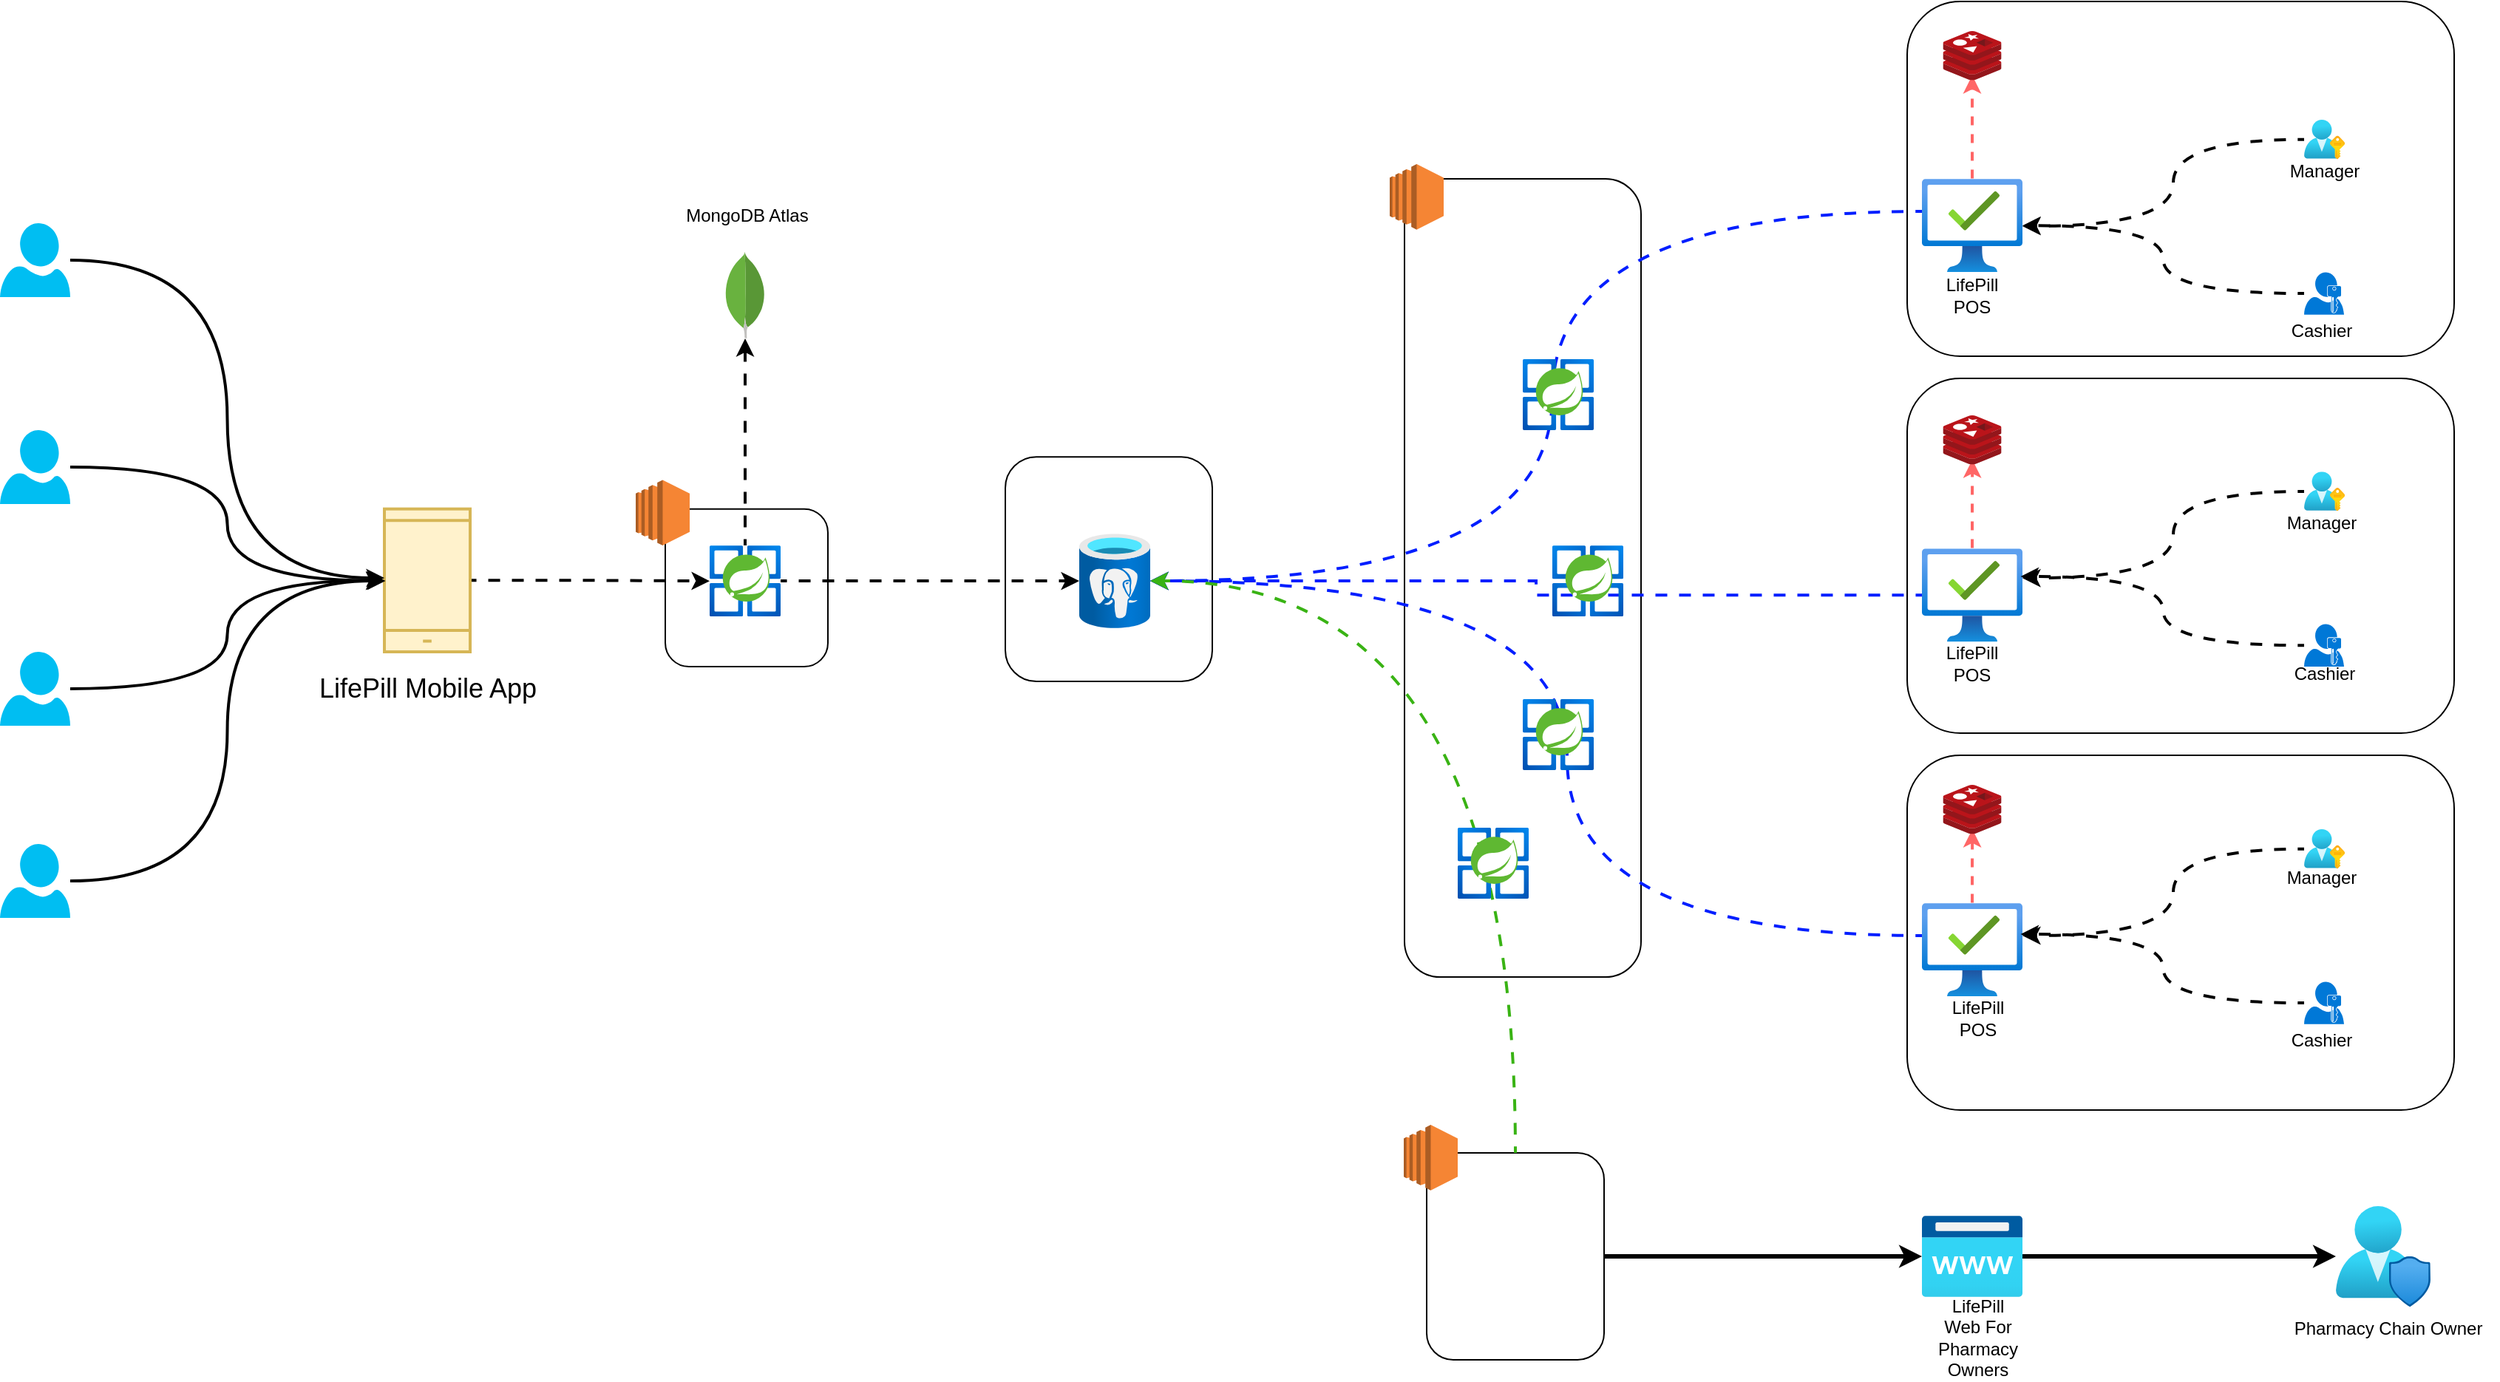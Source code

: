 <mxfile version="24.6.5" type="github">
  <diagram name="Page-1" id="bUdxkc4C-8dXbEJqsbLI">
    <mxGraphModel dx="2278" dy="1235" grid="1" gridSize="10" guides="1" tooltips="1" connect="1" arrows="1" fold="1" page="1" pageScale="1" pageWidth="850" pageHeight="1100" math="0" shadow="0">
      <root>
        <mxCell id="0" />
        <mxCell id="1" parent="0" />
        <mxCell id="gWxLCFVaBbQ-swURFFte-14" style="edgeStyle=orthogonalEdgeStyle;rounded=0;orthogonalLoop=1;jettySize=auto;html=1;strokeWidth=3;" edge="1" parent="1" source="gWxLCFVaBbQ-swURFFte-8" target="gWxLCFVaBbQ-swURFFte-5">
          <mxGeometry relative="1" as="geometry" />
        </mxCell>
        <mxCell id="gWxLCFVaBbQ-swURFFte-8" value="" style="rounded=1;whiteSpace=wrap;html=1;strokeWidth=1;" vertex="1" parent="1">
          <mxGeometry x="995" y="799" width="120" height="140" as="geometry" />
        </mxCell>
        <mxCell id="gWxLCFVaBbQ-swURFFte-1" value="" style="rounded=1;whiteSpace=wrap;html=1;strokeWidth=1;" vertex="1" parent="1">
          <mxGeometry x="480" y="363.33" width="110" height="106.67" as="geometry" />
        </mxCell>
        <mxCell id="u1SGTOXUv3aXrVpYH8Jw-95" value="" style="rounded=1;whiteSpace=wrap;html=1;" parent="1" vertex="1">
          <mxGeometry x="1320" y="20" width="370" height="240" as="geometry" />
        </mxCell>
        <mxCell id="u1SGTOXUv3aXrVpYH8Jw-100" value="" style="rounded=1;whiteSpace=wrap;html=1;strokeWidth=1;" parent="1" vertex="1">
          <mxGeometry x="710" y="328.08" width="140" height="151.92" as="geometry" />
        </mxCell>
        <mxCell id="u1SGTOXUv3aXrVpYH8Jw-99" value="" style="rounded=1;whiteSpace=wrap;html=1;strokeWidth=1;" parent="1" vertex="1">
          <mxGeometry x="980" y="140" width="160" height="540" as="geometry" />
        </mxCell>
        <mxCell id="u1SGTOXUv3aXrVpYH8Jw-98" value="" style="rounded=1;whiteSpace=wrap;html=1;" parent="1" vertex="1">
          <mxGeometry x="1320" y="530" width="370" height="240" as="geometry" />
        </mxCell>
        <mxCell id="u1SGTOXUv3aXrVpYH8Jw-96" value="" style="rounded=1;whiteSpace=wrap;html=1;" parent="1" vertex="1">
          <mxGeometry x="1320" y="275" width="370" height="240" as="geometry" />
        </mxCell>
        <mxCell id="u1SGTOXUv3aXrVpYH8Jw-1" value="" style="verticalLabelPosition=bottom;html=1;verticalAlign=top;align=center;strokeColor=none;fillColor=#00BEF2;shape=mxgraph.azure.user;" parent="1" vertex="1">
          <mxGeometry x="30" y="170" width="47.5" height="50" as="geometry" />
        </mxCell>
        <mxCell id="u1SGTOXUv3aXrVpYH8Jw-2" value="" style="verticalLabelPosition=bottom;html=1;verticalAlign=top;align=center;strokeColor=none;fillColor=#00BEF2;shape=mxgraph.azure.user;" parent="1" vertex="1">
          <mxGeometry x="30" y="310" width="47.5" height="50" as="geometry" />
        </mxCell>
        <mxCell id="u1SGTOXUv3aXrVpYH8Jw-9" style="edgeStyle=orthogonalEdgeStyle;rounded=0;orthogonalLoop=1;jettySize=auto;html=1;curved=1;strokeWidth=2;" parent="1" source="u1SGTOXUv3aXrVpYH8Jw-3" target="u1SGTOXUv3aXrVpYH8Jw-5" edge="1">
          <mxGeometry relative="1" as="geometry" />
        </mxCell>
        <mxCell id="u1SGTOXUv3aXrVpYH8Jw-3" value="" style="verticalLabelPosition=bottom;html=1;verticalAlign=top;align=center;strokeColor=none;fillColor=#00BEF2;shape=mxgraph.azure.user;" parent="1" vertex="1">
          <mxGeometry x="30" y="460" width="47.5" height="50" as="geometry" />
        </mxCell>
        <mxCell id="u1SGTOXUv3aXrVpYH8Jw-4" value="" style="verticalLabelPosition=bottom;html=1;verticalAlign=top;align=center;strokeColor=none;fillColor=#00BEF2;shape=mxgraph.azure.user;" parent="1" vertex="1">
          <mxGeometry x="30" y="590" width="47.5" height="50" as="geometry" />
        </mxCell>
        <mxCell id="u1SGTOXUv3aXrVpYH8Jw-90" style="edgeStyle=orthogonalEdgeStyle;rounded=0;orthogonalLoop=1;jettySize=auto;html=1;flowAnimation=1;strokeWidth=2;" parent="1" source="u1SGTOXUv3aXrVpYH8Jw-5" target="u1SGTOXUv3aXrVpYH8Jw-89" edge="1">
          <mxGeometry relative="1" as="geometry" />
        </mxCell>
        <mxCell id="u1SGTOXUv3aXrVpYH8Jw-5" value="" style="html=1;verticalLabelPosition=bottom;align=center;labelBackgroundColor=#ffffff;verticalAlign=top;strokeWidth=2;strokeColor=#d6b656;shadow=0;dashed=0;shape=mxgraph.ios7.icons.smartphone;fillColor=#fff2cc;" parent="1" vertex="1">
          <mxGeometry x="290" y="363.33" width="58" height="96.67" as="geometry" />
        </mxCell>
        <mxCell id="u1SGTOXUv3aXrVpYH8Jw-6" value="&lt;font style=&quot;font-size: 18px;&quot;&gt;LifePill Mobile App&lt;/font&gt;" style="text;html=1;align=center;verticalAlign=middle;resizable=0;points=[];autosize=1;strokeColor=none;fillColor=none;" parent="1" vertex="1">
          <mxGeometry x="234" y="465" width="170" height="40" as="geometry" />
        </mxCell>
        <mxCell id="u1SGTOXUv3aXrVpYH8Jw-8" style="edgeStyle=orthogonalEdgeStyle;rounded=0;orthogonalLoop=1;jettySize=auto;html=1;entryX=-0.004;entryY=0.503;entryDx=0;entryDy=0;entryPerimeter=0;curved=1;strokeWidth=2;" parent="1" source="u1SGTOXUv3aXrVpYH8Jw-4" target="u1SGTOXUv3aXrVpYH8Jw-5" edge="1">
          <mxGeometry relative="1" as="geometry" />
        </mxCell>
        <mxCell id="u1SGTOXUv3aXrVpYH8Jw-10" style="edgeStyle=orthogonalEdgeStyle;rounded=0;orthogonalLoop=1;jettySize=auto;html=1;entryX=0.013;entryY=0.503;entryDx=0;entryDy=0;entryPerimeter=0;curved=1;strokeWidth=2;" parent="1" source="u1SGTOXUv3aXrVpYH8Jw-2" target="u1SGTOXUv3aXrVpYH8Jw-5" edge="1">
          <mxGeometry relative="1" as="geometry" />
        </mxCell>
        <mxCell id="u1SGTOXUv3aXrVpYH8Jw-11" style="edgeStyle=orthogonalEdgeStyle;rounded=0;orthogonalLoop=1;jettySize=auto;html=1;entryX=0;entryY=0.483;entryDx=0;entryDy=0;entryPerimeter=0;curved=1;strokeWidth=2;" parent="1" source="u1SGTOXUv3aXrVpYH8Jw-1" target="u1SGTOXUv3aXrVpYH8Jw-5" edge="1">
          <mxGeometry relative="1" as="geometry" />
        </mxCell>
        <mxCell id="u1SGTOXUv3aXrVpYH8Jw-27" style="edgeStyle=orthogonalEdgeStyle;rounded=0;orthogonalLoop=1;jettySize=auto;html=1;curved=1;strokeColor=#001eff;flowAnimation=1;strokeWidth=2;" parent="1" source="u1SGTOXUv3aXrVpYH8Jw-20" target="u1SGTOXUv3aXrVpYH8Jw-23" edge="1">
          <mxGeometry relative="1" as="geometry">
            <Array as="points">
              <mxPoint x="1080" y="162" />
              <mxPoint x="1080" y="412" />
            </Array>
          </mxGeometry>
        </mxCell>
        <mxCell id="u1SGTOXUv3aXrVpYH8Jw-20" value="" style="image;aspect=fixed;html=1;points=[];align=center;fontSize=12;image=img/lib/azure2/management_governance/Managed_Desktop.svg;" parent="1" vertex="1">
          <mxGeometry x="1330" y="140" width="68" height="63.2" as="geometry" />
        </mxCell>
        <mxCell id="u1SGTOXUv3aXrVpYH8Jw-25" style="edgeStyle=elbowEdgeStyle;rounded=0;orthogonalLoop=1;jettySize=auto;html=1;strokeColor=#001eff;flowAnimation=1;strokeWidth=2;" parent="1" source="u1SGTOXUv3aXrVpYH8Jw-21" target="u1SGTOXUv3aXrVpYH8Jw-23" edge="1">
          <mxGeometry relative="1" as="geometry" />
        </mxCell>
        <mxCell id="u1SGTOXUv3aXrVpYH8Jw-33" style="edgeStyle=orthogonalEdgeStyle;rounded=0;orthogonalLoop=1;jettySize=auto;html=1;strokeColor=#FF6666;dashed=1;flowAnimation=1;strokeWidth=2;" parent="1" source="u1SGTOXUv3aXrVpYH8Jw-21" edge="1">
          <mxGeometry relative="1" as="geometry">
            <mxPoint x="1364.1" y="330" as="targetPoint" />
          </mxGeometry>
        </mxCell>
        <mxCell id="u1SGTOXUv3aXrVpYH8Jw-21" value="" style="image;aspect=fixed;html=1;points=[];align=center;fontSize=12;image=img/lib/azure2/management_governance/Managed_Desktop.svg;" parent="1" vertex="1">
          <mxGeometry x="1330" y="390.06" width="68" height="63.2" as="geometry" />
        </mxCell>
        <mxCell id="u1SGTOXUv3aXrVpYH8Jw-28" style="edgeStyle=orthogonalEdgeStyle;rounded=0;orthogonalLoop=1;jettySize=auto;html=1;curved=1;strokeColor=#001eff;flowAnimation=1;strokeWidth=2;" parent="1" source="u1SGTOXUv3aXrVpYH8Jw-22" target="u1SGTOXUv3aXrVpYH8Jw-23" edge="1">
          <mxGeometry relative="1" as="geometry">
            <Array as="points">
              <mxPoint x="1090" y="652" />
              <mxPoint x="1090" y="412" />
            </Array>
          </mxGeometry>
        </mxCell>
        <mxCell id="u1SGTOXUv3aXrVpYH8Jw-32" style="edgeStyle=orthogonalEdgeStyle;rounded=0;orthogonalLoop=1;jettySize=auto;html=1;strokeColor=#FF6666;dashed=1;flowAnimation=1;strokeWidth=2;" parent="1" source="u1SGTOXUv3aXrVpYH8Jw-22" edge="1">
          <mxGeometry relative="1" as="geometry">
            <mxPoint x="1364.1" y="580" as="targetPoint" />
          </mxGeometry>
        </mxCell>
        <mxCell id="u1SGTOXUv3aXrVpYH8Jw-22" value="" style="image;aspect=fixed;html=1;points=[];align=center;fontSize=12;image=img/lib/azure2/management_governance/Managed_Desktop.svg;" parent="1" vertex="1">
          <mxGeometry x="1330" y="630" width="68" height="63.2" as="geometry" />
        </mxCell>
        <mxCell id="u1SGTOXUv3aXrVpYH8Jw-23" value="" style="image;aspect=fixed;html=1;points=[];align=center;fontSize=12;image=img/lib/azure2/databases/Azure_Database_PostgreSQL_Server.svg;" parent="1" vertex="1">
          <mxGeometry x="760" y="380.06" width="48" height="64" as="geometry" />
        </mxCell>
        <mxCell id="u1SGTOXUv3aXrVpYH8Jw-34" style="edgeStyle=orthogonalEdgeStyle;rounded=0;orthogonalLoop=1;jettySize=auto;html=1;entryX=0.5;entryY=1;entryDx=0;entryDy=0;entryPerimeter=0;strokeColor=#FF6666;dashed=1;flowAnimation=1;strokeWidth=2;" parent="1" source="u1SGTOXUv3aXrVpYH8Jw-20" edge="1">
          <mxGeometry relative="1" as="geometry">
            <mxPoint x="1363.995" y="70" as="targetPoint" />
          </mxGeometry>
        </mxCell>
        <mxCell id="u1SGTOXUv3aXrVpYH8Jw-36" value="" style="image;sketch=0;aspect=fixed;html=1;points=[];align=center;fontSize=12;image=img/lib/mscae/Cache_Redis_Product.svg;" parent="1" vertex="1">
          <mxGeometry x="1344.24" y="550" width="39.52" height="33.2" as="geometry" />
        </mxCell>
        <mxCell id="u1SGTOXUv3aXrVpYH8Jw-37" value="" style="image;sketch=0;aspect=fixed;html=1;points=[];align=center;fontSize=12;image=img/lib/mscae/Cache_Redis_Product.svg;" parent="1" vertex="1">
          <mxGeometry x="1344.24" y="300" width="39.52" height="33.2" as="geometry" />
        </mxCell>
        <mxCell id="u1SGTOXUv3aXrVpYH8Jw-38" value="" style="image;sketch=0;aspect=fixed;html=1;points=[];align=center;fontSize=12;image=img/lib/mscae/Cache_Redis_Product.svg;" parent="1" vertex="1">
          <mxGeometry x="1344.24" y="40" width="39.52" height="33.2" as="geometry" />
        </mxCell>
        <mxCell id="u1SGTOXUv3aXrVpYH8Jw-55" style="edgeStyle=orthogonalEdgeStyle;rounded=0;orthogonalLoop=1;jettySize=auto;html=1;curved=1;flowAnimation=1;strokeWidth=2;" parent="1" source="u1SGTOXUv3aXrVpYH8Jw-47" target="u1SGTOXUv3aXrVpYH8Jw-20" edge="1">
          <mxGeometry relative="1" as="geometry" />
        </mxCell>
        <mxCell id="u1SGTOXUv3aXrVpYH8Jw-47" value="" style="sketch=0;aspect=fixed;pointerEvents=1;shadow=0;dashed=0;html=1;strokeColor=none;labelPosition=center;verticalLabelPosition=bottom;verticalAlign=top;align=center;shape=mxgraph.mscae.enterprise.user_permissions;fillColor=#0078D7;" parent="1" vertex="1">
          <mxGeometry x="1588.5" y="203.2" width="27" height="28.72" as="geometry" />
        </mxCell>
        <mxCell id="u1SGTOXUv3aXrVpYH8Jw-56" style="edgeStyle=orthogonalEdgeStyle;rounded=0;orthogonalLoop=1;jettySize=auto;html=1;curved=1;flowAnimation=1;strokeWidth=2;" parent="1" source="u1SGTOXUv3aXrVpYH8Jw-48" target="u1SGTOXUv3aXrVpYH8Jw-20" edge="1">
          <mxGeometry relative="1" as="geometry">
            <Array as="points">
              <mxPoint x="1500" y="113" />
              <mxPoint x="1500" y="172" />
            </Array>
          </mxGeometry>
        </mxCell>
        <mxCell id="u1SGTOXUv3aXrVpYH8Jw-48" value="" style="image;aspect=fixed;html=1;points=[];align=center;fontSize=12;image=img/lib/azure2/azure_stack/User_Subscriptions.svg;" parent="1" vertex="1">
          <mxGeometry x="1588.5" y="100" width="27.5" height="26.69" as="geometry" />
        </mxCell>
        <mxCell id="u1SGTOXUv3aXrVpYH8Jw-60" value="" style="sketch=0;aspect=fixed;pointerEvents=1;shadow=0;dashed=0;html=1;strokeColor=none;labelPosition=center;verticalLabelPosition=bottom;verticalAlign=top;align=center;shape=mxgraph.mscae.enterprise.user_permissions;fillColor=#0078D7;" parent="1" vertex="1">
          <mxGeometry x="1588.5" y="441.28" width="27" height="28.72" as="geometry" />
        </mxCell>
        <mxCell id="u1SGTOXUv3aXrVpYH8Jw-61" style="edgeStyle=orthogonalEdgeStyle;rounded=0;orthogonalLoop=1;jettySize=auto;html=1;curved=1;flowAnimation=1;strokeWidth=2;" parent="1" source="u1SGTOXUv3aXrVpYH8Jw-62" edge="1">
          <mxGeometry relative="1" as="geometry">
            <mxPoint x="1398" y="410.08" as="targetPoint" />
            <Array as="points">
              <mxPoint x="1500" y="351.08" />
              <mxPoint x="1500" y="410.08" />
            </Array>
          </mxGeometry>
        </mxCell>
        <mxCell id="u1SGTOXUv3aXrVpYH8Jw-62" value="" style="image;aspect=fixed;html=1;points=[];align=center;fontSize=12;image=img/lib/azure2/azure_stack/User_Subscriptions.svg;" parent="1" vertex="1">
          <mxGeometry x="1588.5" y="338.08" width="27.5" height="26.69" as="geometry" />
        </mxCell>
        <mxCell id="u1SGTOXUv3aXrVpYH8Jw-63" style="edgeStyle=orthogonalEdgeStyle;rounded=0;orthogonalLoop=1;jettySize=auto;html=1;entryX=0.982;entryY=0.3;entryDx=0;entryDy=0;entryPerimeter=0;curved=1;flowAnimation=1;strokeWidth=2;" parent="1" source="u1SGTOXUv3aXrVpYH8Jw-60" target="u1SGTOXUv3aXrVpYH8Jw-21" edge="1">
          <mxGeometry relative="1" as="geometry" />
        </mxCell>
        <mxCell id="u1SGTOXUv3aXrVpYH8Jw-65" value="" style="sketch=0;aspect=fixed;pointerEvents=1;shadow=0;dashed=0;html=1;strokeColor=none;labelPosition=center;verticalLabelPosition=bottom;verticalAlign=top;align=center;shape=mxgraph.mscae.enterprise.user_permissions;fillColor=#0078D7;" parent="1" vertex="1">
          <mxGeometry x="1588.5" y="683.2" width="27" height="28.72" as="geometry" />
        </mxCell>
        <mxCell id="u1SGTOXUv3aXrVpYH8Jw-66" style="edgeStyle=orthogonalEdgeStyle;rounded=0;orthogonalLoop=1;jettySize=auto;html=1;curved=1;flowAnimation=1;strokeWidth=2;" parent="1" source="u1SGTOXUv3aXrVpYH8Jw-67" edge="1">
          <mxGeometry relative="1" as="geometry">
            <mxPoint x="1398" y="652" as="targetPoint" />
            <Array as="points">
              <mxPoint x="1500" y="593" />
              <mxPoint x="1500" y="652" />
            </Array>
          </mxGeometry>
        </mxCell>
        <mxCell id="u1SGTOXUv3aXrVpYH8Jw-67" value="" style="image;aspect=fixed;html=1;points=[];align=center;fontSize=12;image=img/lib/azure2/azure_stack/User_Subscriptions.svg;" parent="1" vertex="1">
          <mxGeometry x="1588.5" y="580" width="27.5" height="26.69" as="geometry" />
        </mxCell>
        <mxCell id="u1SGTOXUv3aXrVpYH8Jw-68" style="edgeStyle=orthogonalEdgeStyle;rounded=0;orthogonalLoop=1;jettySize=auto;html=1;entryX=0.982;entryY=0.332;entryDx=0;entryDy=0;entryPerimeter=0;curved=1;flowAnimation=1;strokeWidth=2;" parent="1" source="u1SGTOXUv3aXrVpYH8Jw-65" target="u1SGTOXUv3aXrVpYH8Jw-22" edge="1">
          <mxGeometry relative="1" as="geometry" />
        </mxCell>
        <mxCell id="u1SGTOXUv3aXrVpYH8Jw-69" value="Manager" style="text;html=1;align=center;verticalAlign=middle;resizable=0;points=[];autosize=1;strokeColor=none;fillColor=none;" parent="1" vertex="1">
          <mxGeometry x="1567.25" y="120" width="70" height="30" as="geometry" />
        </mxCell>
        <mxCell id="u1SGTOXUv3aXrVpYH8Jw-71" value="Cashier" style="text;html=1;align=center;verticalAlign=middle;resizable=0;points=[];autosize=1;strokeColor=none;fillColor=none;" parent="1" vertex="1">
          <mxGeometry x="1570" y="228" width="60" height="30" as="geometry" />
        </mxCell>
        <mxCell id="u1SGTOXUv3aXrVpYH8Jw-72" value="Manager" style="text;html=1;align=center;verticalAlign=middle;resizable=0;points=[];autosize=1;strokeColor=none;fillColor=none;" parent="1" vertex="1">
          <mxGeometry x="1565" y="358" width="70" height="30" as="geometry" />
        </mxCell>
        <mxCell id="u1SGTOXUv3aXrVpYH8Jw-73" value="Cashier" style="text;html=1;align=center;verticalAlign=middle;resizable=0;points=[];autosize=1;strokeColor=none;fillColor=none;" parent="1" vertex="1">
          <mxGeometry x="1572" y="460" width="60" height="30" as="geometry" />
        </mxCell>
        <mxCell id="u1SGTOXUv3aXrVpYH8Jw-75" value="Manager" style="text;html=1;align=center;verticalAlign=middle;resizable=0;points=[];autosize=1;strokeColor=none;fillColor=none;" parent="1" vertex="1">
          <mxGeometry x="1565" y="598" width="70" height="30" as="geometry" />
        </mxCell>
        <mxCell id="u1SGTOXUv3aXrVpYH8Jw-77" value="Cashier" style="text;html=1;align=center;verticalAlign=middle;resizable=0;points=[];autosize=1;strokeColor=none;fillColor=none;" parent="1" vertex="1">
          <mxGeometry x="1570" y="708" width="60" height="30" as="geometry" />
        </mxCell>
        <mxCell id="u1SGTOXUv3aXrVpYH8Jw-79" value="" style="image;aspect=fixed;html=1;points=[];align=center;fontSize=12;image=img/lib/azure2/compute/Azure_Spring_Cloud.svg;" parent="1" vertex="1">
          <mxGeometry x="1060" y="262" width="48" height="48" as="geometry" />
        </mxCell>
        <mxCell id="u1SGTOXUv3aXrVpYH8Jw-85" value="" style="image;aspect=fixed;html=1;points=[];align=center;fontSize=12;image=img/lib/azure2/compute/Azure_Spring_Cloud.svg;" parent="1" vertex="1">
          <mxGeometry x="1080" y="388.06" width="48" height="48" as="geometry" />
        </mxCell>
        <mxCell id="u1SGTOXUv3aXrVpYH8Jw-88" value="" style="image;aspect=fixed;html=1;points=[];align=center;fontSize=12;image=img/lib/azure2/compute/Azure_Spring_Cloud.svg;" parent="1" vertex="1">
          <mxGeometry x="1060" y="492" width="48" height="48" as="geometry" />
        </mxCell>
        <mxCell id="u1SGTOXUv3aXrVpYH8Jw-93" style="edgeStyle=orthogonalEdgeStyle;rounded=0;orthogonalLoop=1;jettySize=auto;html=1;flowAnimation=1;strokeWidth=2;" parent="1" source="u1SGTOXUv3aXrVpYH8Jw-89" target="u1SGTOXUv3aXrVpYH8Jw-92" edge="1">
          <mxGeometry relative="1" as="geometry" />
        </mxCell>
        <mxCell id="u1SGTOXUv3aXrVpYH8Jw-94" style="edgeStyle=orthogonalEdgeStyle;rounded=0;orthogonalLoop=1;jettySize=auto;html=1;flowAnimation=1;strokeWidth=2;" parent="1" source="u1SGTOXUv3aXrVpYH8Jw-89" target="u1SGTOXUv3aXrVpYH8Jw-23" edge="1">
          <mxGeometry relative="1" as="geometry" />
        </mxCell>
        <mxCell id="u1SGTOXUv3aXrVpYH8Jw-89" value="" style="image;aspect=fixed;html=1;points=[];align=center;fontSize=12;image=img/lib/azure2/compute/Azure_Spring_Cloud.svg;" parent="1" vertex="1">
          <mxGeometry x="510" y="388.06" width="48" height="48" as="geometry" />
        </mxCell>
        <mxCell id="u1SGTOXUv3aXrVpYH8Jw-92" value="" style="dashed=0;outlineConnect=0;html=1;align=center;labelPosition=center;verticalLabelPosition=bottom;verticalAlign=top;shape=mxgraph.weblogos.mongodb" parent="1" vertex="1">
          <mxGeometry x="520" y="189.42" width="28" height="58.58" as="geometry" />
        </mxCell>
        <mxCell id="u1SGTOXUv3aXrVpYH8Jw-101" value="MongoDB Atlas" style="text;html=1;align=center;verticalAlign=middle;resizable=0;points=[];autosize=1;strokeColor=none;fillColor=none;" parent="1" vertex="1">
          <mxGeometry x="480" y="150" width="110" height="30" as="geometry" />
        </mxCell>
        <mxCell id="gWxLCFVaBbQ-swURFFte-2" value="" style="outlineConnect=0;dashed=0;verticalLabelPosition=bottom;verticalAlign=top;align=center;html=1;shape=mxgraph.aws3.ec2;fillColor=#F58534;gradientColor=none;" vertex="1" parent="1">
          <mxGeometry x="970" y="130" width="36.5" height="44.37" as="geometry" />
        </mxCell>
        <mxCell id="gWxLCFVaBbQ-swURFFte-4" value="" style="outlineConnect=0;dashed=0;verticalLabelPosition=bottom;verticalAlign=top;align=center;html=1;shape=mxgraph.aws3.ec2;fillColor=#F58534;gradientColor=none;" vertex="1" parent="1">
          <mxGeometry x="460" y="343.69" width="36.5" height="44.37" as="geometry" />
        </mxCell>
        <mxCell id="gWxLCFVaBbQ-swURFFte-16" style="edgeStyle=orthogonalEdgeStyle;rounded=0;orthogonalLoop=1;jettySize=auto;html=1;strokeWidth=3;" edge="1" parent="1" source="gWxLCFVaBbQ-swURFFte-5" target="gWxLCFVaBbQ-swURFFte-15">
          <mxGeometry relative="1" as="geometry" />
        </mxCell>
        <mxCell id="gWxLCFVaBbQ-swURFFte-5" value="" style="image;aspect=fixed;html=1;points=[];align=center;fontSize=12;image=img/lib/azure2/app_services/App_Service_Domains.svg;" vertex="1" parent="1">
          <mxGeometry x="1330" y="841.5" width="68" height="55.0" as="geometry" />
        </mxCell>
        <mxCell id="gWxLCFVaBbQ-swURFFte-7" value="" style="shape=image;html=1;verticalAlign=top;verticalLabelPosition=bottom;labelBackgroundColor=#ffffff;imageAspect=0;aspect=fixed;image=https://cdn1.iconfinder.com/data/icons/unicons-line-vol-5/24/react-128.png" vertex="1" parent="1">
          <mxGeometry x="1016" y="830" width="78" height="78" as="geometry" />
        </mxCell>
        <mxCell id="gWxLCFVaBbQ-swURFFte-9" value="" style="outlineConnect=0;dashed=0;verticalLabelPosition=bottom;verticalAlign=top;align=center;html=1;shape=mxgraph.aws3.ec2;fillColor=#F58534;gradientColor=none;" vertex="1" parent="1">
          <mxGeometry x="979.5" y="780" width="36.5" height="44.37" as="geometry" />
        </mxCell>
        <mxCell id="gWxLCFVaBbQ-swURFFte-11" style="edgeStyle=orthogonalEdgeStyle;rounded=0;orthogonalLoop=1;jettySize=auto;html=1;curved=1;flowAnimation=1;fillColor=#d5e8d4;strokeColor=#39B314;strokeWidth=2;" edge="1" parent="1" source="gWxLCFVaBbQ-swURFFte-8" target="u1SGTOXUv3aXrVpYH8Jw-23">
          <mxGeometry relative="1" as="geometry">
            <Array as="points">
              <mxPoint x="1055" y="412" />
            </Array>
          </mxGeometry>
        </mxCell>
        <mxCell id="gWxLCFVaBbQ-swURFFte-12" value="" style="image;aspect=fixed;html=1;points=[];align=center;fontSize=12;image=img/lib/azure2/compute/Azure_Spring_Cloud.svg;" vertex="1" parent="1">
          <mxGeometry x="1016" y="579" width="48" height="48" as="geometry" />
        </mxCell>
        <mxCell id="gWxLCFVaBbQ-swURFFte-15" value="" style="image;aspect=fixed;html=1;points=[];align=center;fontSize=12;image=img/lib/azure2/management_governance/User_Privacy.svg;" vertex="1" parent="1">
          <mxGeometry x="1610" y="835" width="64" height="68" as="geometry" />
        </mxCell>
        <mxCell id="gWxLCFVaBbQ-swURFFte-18" value="LifePill POS" style="text;strokeColor=none;align=center;fillColor=none;html=1;verticalAlign=middle;whiteSpace=wrap;rounded=0;" vertex="1" parent="1">
          <mxGeometry x="1334" y="203.71" width="60" height="30" as="geometry" />
        </mxCell>
        <mxCell id="gWxLCFVaBbQ-swURFFte-19" value="LifePill POS" style="text;strokeColor=none;align=center;fillColor=none;html=1;verticalAlign=middle;whiteSpace=wrap;rounded=0;" vertex="1" parent="1">
          <mxGeometry x="1334" y="453.26" width="60" height="30" as="geometry" />
        </mxCell>
        <mxCell id="gWxLCFVaBbQ-swURFFte-20" value="LifePill POS" style="text;strokeColor=none;align=center;fillColor=none;html=1;verticalAlign=middle;whiteSpace=wrap;rounded=0;" vertex="1" parent="1">
          <mxGeometry x="1338" y="693.2" width="60" height="30" as="geometry" />
        </mxCell>
        <mxCell id="gWxLCFVaBbQ-swURFFte-23" value="LifePill Web For Pharmacy Owners" style="text;strokeColor=none;align=center;fillColor=none;html=1;verticalAlign=middle;whiteSpace=wrap;rounded=0;" vertex="1" parent="1">
          <mxGeometry x="1338" y="909" width="60" height="30" as="geometry" />
        </mxCell>
        <mxCell id="gWxLCFVaBbQ-swURFFte-24" value="Pharmacy Chain Owner" style="text;html=1;align=center;verticalAlign=middle;resizable=0;points=[];autosize=1;strokeColor=none;fillColor=none;" vertex="1" parent="1">
          <mxGeometry x="1570" y="903" width="150" height="30" as="geometry" />
        </mxCell>
      </root>
    </mxGraphModel>
  </diagram>
</mxfile>
